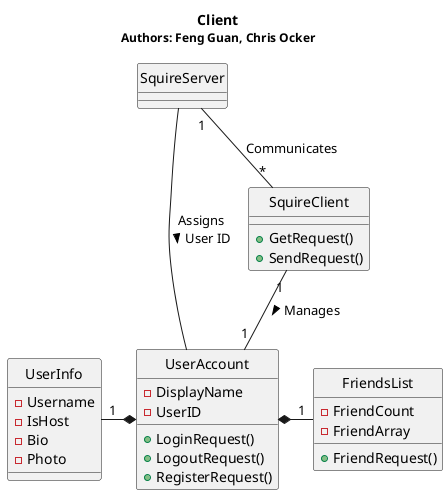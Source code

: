 @startuml
hide circles

Title <b>Client</b>\n<size:12>Authors: Feng Guan, Chris Ocker</size>


class "SquireServer" as ss

class "UserAccount" as ua {
-DisplayName
-UserID
+LoginRequest()
+LogoutRequest()
+RegisterRequest()
}

class "SquireClient" as sc {
+GetRequest()
+SendRequest()
}

class "UserInfo" as ui {
-Username
-IsHost
-Bio
-Photo
}

class "FriendsList" as fl {
-FriendCount
-FriendArray
+FriendRequest()
}


sc "1"  -- "1" ua : Manages >
ss "1"  -- "*" sc : Communicates
ss      -- ua : Assigns\nUser ID >
ui "1"  -right-*   ua 
fl "1"  -left-* ua
@enduml

